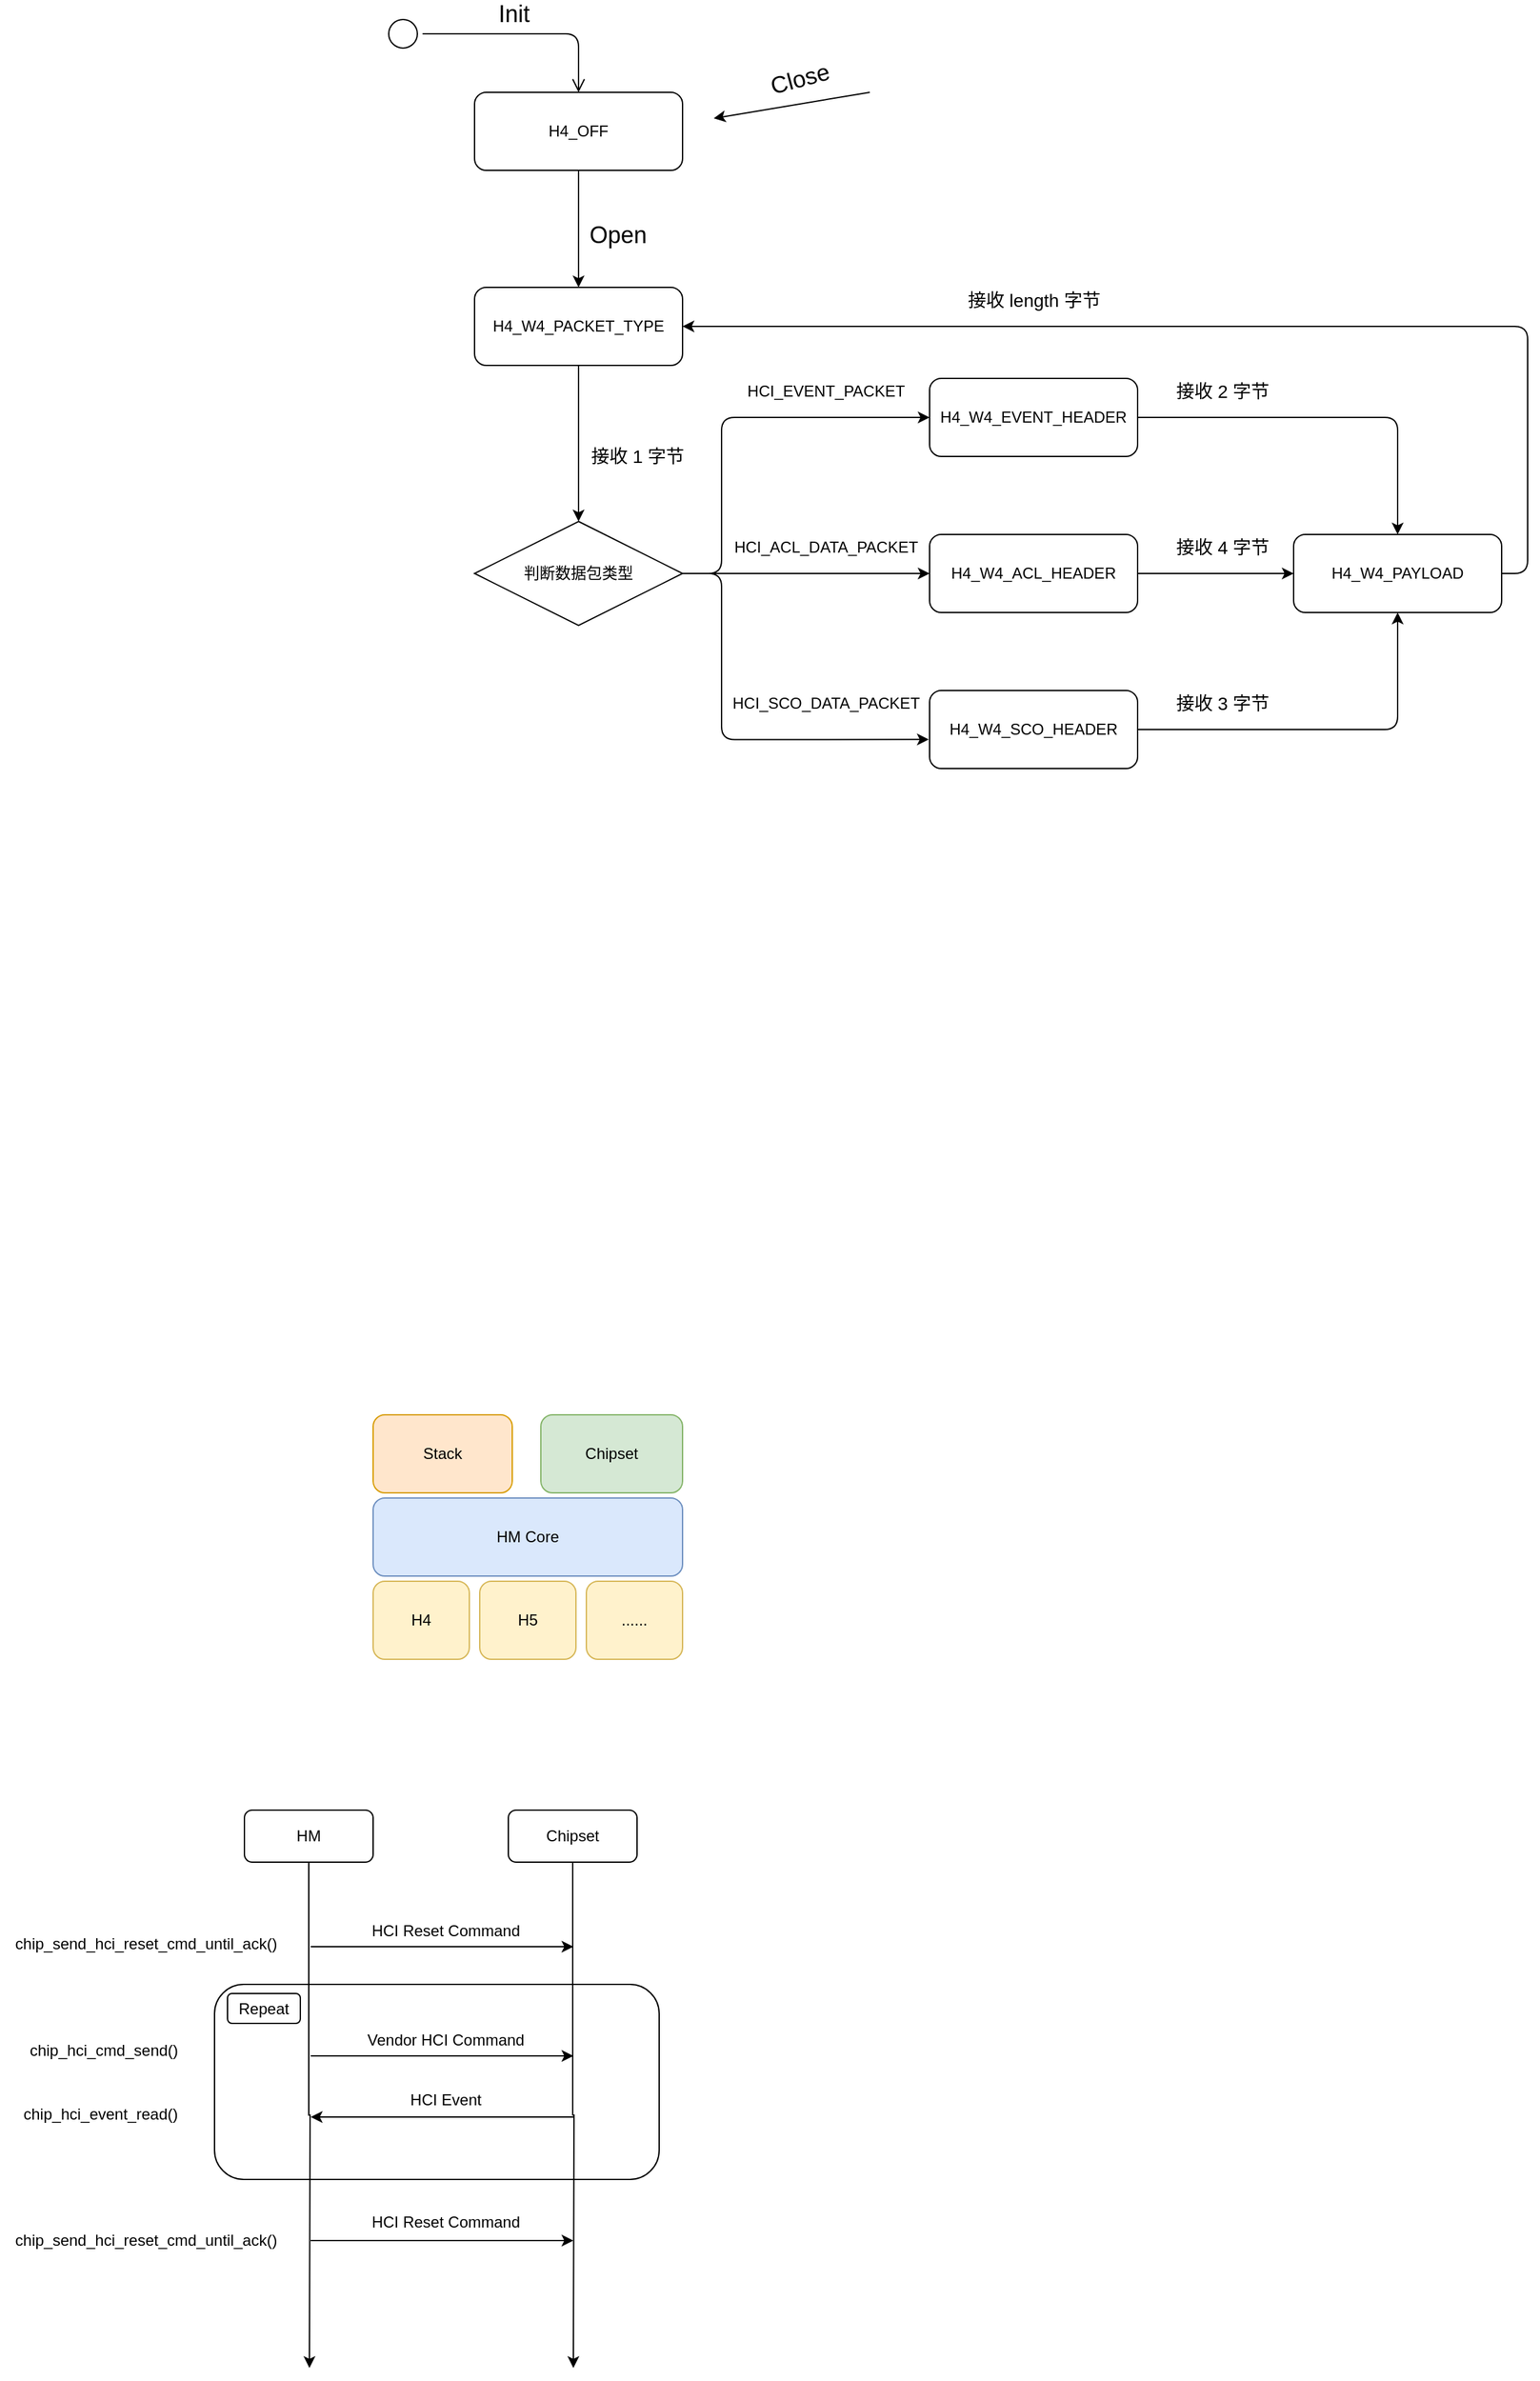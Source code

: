<mxfile version="14.6.13" type="device"><diagram id="OX3qF4b7-DV_tSs7c5-U" name="第 1 页"><mxGraphModel dx="1173" dy="579" grid="0" gridSize="10" guides="1" tooltips="1" connect="1" arrows="1" fold="1" page="0" pageScale="1" pageWidth="827" pageHeight="1169" math="0" shadow="0"><root><mxCell id="0"/><mxCell id="1" parent="0"/><mxCell id="2e6KS7mrgZ58VJkv8WNe-31" value="" style="rounded=1;whiteSpace=wrap;html=1;glass=0;" vertex="1" parent="1"><mxGeometry x="-90" y="1585" width="342" height="150" as="geometry"/></mxCell><mxCell id="81nLDbtCDARMuS4Fb-rs-5" style="edgeStyle=orthogonalEdgeStyle;curved=0;rounded=1;sketch=0;orthogonalLoop=1;jettySize=auto;html=1;exitX=0.5;exitY=1;exitDx=0;exitDy=0;entryX=0.5;entryY=0;entryDx=0;entryDy=0;" parent="1" source="61LN22zs7nyO8phygKXr-1" target="81nLDbtCDARMuS4Fb-rs-4" edge="1"><mxGeometry relative="1" as="geometry"/></mxCell><mxCell id="61LN22zs7nyO8phygKXr-1" value="H4_W4_PACKET_TYPE" style="rounded=1;whiteSpace=wrap;html=1;" parent="1" vertex="1"><mxGeometry x="110" y="280" width="160" height="60" as="geometry"/></mxCell><mxCell id="81nLDbtCDARMuS4Fb-rs-12" style="edgeStyle=orthogonalEdgeStyle;curved=0;rounded=1;sketch=0;orthogonalLoop=1;jettySize=auto;html=1;entryX=0.5;entryY=0;entryDx=0;entryDy=0;" parent="1" source="61LN22zs7nyO8phygKXr-2" target="61LN22zs7nyO8phygKXr-6" edge="1"><mxGeometry relative="1" as="geometry"/></mxCell><mxCell id="61LN22zs7nyO8phygKXr-2" value="H4_W4_EVENT_HEADER" style="rounded=1;whiteSpace=wrap;html=1;" parent="1" vertex="1"><mxGeometry x="460" y="350" width="160" height="60" as="geometry"/></mxCell><mxCell id="81nLDbtCDARMuS4Fb-rs-13" style="edgeStyle=orthogonalEdgeStyle;curved=0;rounded=1;sketch=0;orthogonalLoop=1;jettySize=auto;html=1;entryX=0;entryY=0.5;entryDx=0;entryDy=0;" parent="1" source="61LN22zs7nyO8phygKXr-3" target="61LN22zs7nyO8phygKXr-6" edge="1"><mxGeometry relative="1" as="geometry"/></mxCell><mxCell id="61LN22zs7nyO8phygKXr-3" value="H4_W4_ACL_HEADER" style="rounded=1;whiteSpace=wrap;html=1;" parent="1" vertex="1"><mxGeometry x="460" y="470" width="160" height="60" as="geometry"/></mxCell><mxCell id="81nLDbtCDARMuS4Fb-rs-14" style="edgeStyle=orthogonalEdgeStyle;curved=0;rounded=1;sketch=0;orthogonalLoop=1;jettySize=auto;html=1;exitX=1;exitY=0.5;exitDx=0;exitDy=0;entryX=0.5;entryY=1;entryDx=0;entryDy=0;" parent="1" source="61LN22zs7nyO8phygKXr-4" target="61LN22zs7nyO8phygKXr-6" edge="1"><mxGeometry relative="1" as="geometry"/></mxCell><mxCell id="61LN22zs7nyO8phygKXr-4" value="H4_W4_SCO_HEADER" style="rounded=1;whiteSpace=wrap;html=1;" parent="1" vertex="1"><mxGeometry x="460" y="590" width="160" height="60" as="geometry"/></mxCell><mxCell id="81nLDbtCDARMuS4Fb-rs-21" style="edgeStyle=orthogonalEdgeStyle;curved=0;rounded=1;sketch=0;orthogonalLoop=1;jettySize=auto;html=1;exitX=1;exitY=0.5;exitDx=0;exitDy=0;entryX=1;entryY=0.5;entryDx=0;entryDy=0;" parent="1" source="61LN22zs7nyO8phygKXr-6" target="61LN22zs7nyO8phygKXr-1" edge="1"><mxGeometry relative="1" as="geometry"/></mxCell><mxCell id="61LN22zs7nyO8phygKXr-6" value="H4_W4_PAYLOAD" style="rounded=1;whiteSpace=wrap;html=1;" parent="1" vertex="1"><mxGeometry x="740" y="470" width="160" height="60" as="geometry"/></mxCell><mxCell id="61LN22zs7nyO8phygKXr-15" style="edgeStyle=orthogonalEdgeStyle;curved=0;rounded=1;sketch=0;orthogonalLoop=1;jettySize=auto;html=1;entryX=0.5;entryY=0;entryDx=0;entryDy=0;" parent="1" source="61LN22zs7nyO8phygKXr-8" target="61LN22zs7nyO8phygKXr-1" edge="1"><mxGeometry relative="1" as="geometry"/></mxCell><mxCell id="61LN22zs7nyO8phygKXr-8" value="H4_OFF" style="rounded=1;whiteSpace=wrap;html=1;" parent="1" vertex="1"><mxGeometry x="110" y="130" width="160" height="60" as="geometry"/></mxCell><mxCell id="61LN22zs7nyO8phygKXr-10" value="" style="ellipse;html=1;shape=startState;rounded=0;sketch=0;" parent="1" vertex="1"><mxGeometry x="40" y="70" width="30" height="30" as="geometry"/></mxCell><mxCell id="61LN22zs7nyO8phygKXr-11" value="" style="edgeStyle=orthogonalEdgeStyle;html=1;verticalAlign=bottom;endArrow=open;endSize=8;entryX=0.5;entryY=0;entryDx=0;entryDy=0;" parent="1" source="61LN22zs7nyO8phygKXr-10" target="61LN22zs7nyO8phygKXr-8" edge="1"><mxGeometry relative="1" as="geometry"><mxPoint x="180" y="130" as="targetPoint"/></mxGeometry></mxCell><mxCell id="61LN22zs7nyO8phygKXr-12" value="&lt;font style=&quot;font-size: 18px&quot;&gt;Init&lt;/font&gt;" style="edgeLabel;html=1;align=center;verticalAlign=middle;resizable=0;points=[];" parent="61LN22zs7nyO8phygKXr-11" vertex="1" connectable="0"><mxGeometry x="0.031" relative="1" as="geometry"><mxPoint x="-15" y="-15" as="offset"/></mxGeometry></mxCell><mxCell id="61LN22zs7nyO8phygKXr-16" value="&lt;font style=&quot;font-size: 18px&quot;&gt;Open&lt;/font&gt;" style="text;html=1;align=center;verticalAlign=middle;resizable=0;points=[];autosize=1;strokeColor=none;" parent="1" vertex="1"><mxGeometry x="190" y="230" width="60" height="20" as="geometry"/></mxCell><mxCell id="61LN22zs7nyO8phygKXr-21" value="&lt;font style=&quot;font-size: 12px&quot;&gt;HCI_EVENT_PACKET&lt;/font&gt;" style="text;html=1;align=center;verticalAlign=middle;resizable=0;points=[];autosize=1;strokeColor=none;" parent="1" vertex="1"><mxGeometry x="310" y="350" width="140" height="20" as="geometry"/></mxCell><mxCell id="61LN22zs7nyO8phygKXr-22" value="&lt;font style=&quot;font-size: 12px&quot;&gt;HCI_ACL_DATA_PACKET&lt;/font&gt;" style="text;html=1;align=center;verticalAlign=middle;resizable=0;points=[];autosize=1;strokeColor=none;" parent="1" vertex="1"><mxGeometry x="300" y="470" width="160" height="20" as="geometry"/></mxCell><mxCell id="81nLDbtCDARMuS4Fb-rs-9" style="edgeStyle=orthogonalEdgeStyle;curved=0;rounded=1;sketch=0;orthogonalLoop=1;jettySize=auto;html=1;entryX=0;entryY=0.5;entryDx=0;entryDy=0;" parent="1" source="81nLDbtCDARMuS4Fb-rs-4" target="61LN22zs7nyO8phygKXr-3" edge="1"><mxGeometry relative="1" as="geometry"/></mxCell><mxCell id="81nLDbtCDARMuS4Fb-rs-19" style="edgeStyle=orthogonalEdgeStyle;curved=0;rounded=1;sketch=0;orthogonalLoop=1;jettySize=auto;html=1;exitX=1;exitY=0.5;exitDx=0;exitDy=0;entryX=0;entryY=0.5;entryDx=0;entryDy=0;" parent="1" source="81nLDbtCDARMuS4Fb-rs-4" target="61LN22zs7nyO8phygKXr-2" edge="1"><mxGeometry relative="1" as="geometry"><Array as="points"><mxPoint x="300" y="500"/><mxPoint x="300" y="380"/></Array></mxGeometry></mxCell><mxCell id="81nLDbtCDARMuS4Fb-rs-20" style="edgeStyle=orthogonalEdgeStyle;curved=0;rounded=1;sketch=0;orthogonalLoop=1;jettySize=auto;html=1;exitX=1;exitY=0.5;exitDx=0;exitDy=0;entryX=-0.004;entryY=0.628;entryDx=0;entryDy=0;entryPerimeter=0;" parent="1" source="81nLDbtCDARMuS4Fb-rs-4" target="61LN22zs7nyO8phygKXr-4" edge="1"><mxGeometry relative="1" as="geometry"><Array as="points"><mxPoint x="300" y="500"/><mxPoint x="300" y="628"/></Array></mxGeometry></mxCell><mxCell id="81nLDbtCDARMuS4Fb-rs-4" value="判断数据包类型" style="rhombus;whiteSpace=wrap;html=1;rounded=0;sketch=0;" parent="1" vertex="1"><mxGeometry x="110" y="460" width="160" height="80" as="geometry"/></mxCell><mxCell id="81nLDbtCDARMuS4Fb-rs-6" value="&lt;font style=&quot;font-size: 14px&quot;&gt;接收 1 字节&lt;/font&gt;" style="text;html=1;align=center;verticalAlign=middle;resizable=0;points=[];autosize=1;strokeColor=none;" parent="1" vertex="1"><mxGeometry x="190" y="400" width="90" height="20" as="geometry"/></mxCell><mxCell id="81nLDbtCDARMuS4Fb-rs-7" value="&lt;font style=&quot;font-size: 12px&quot;&gt;HCI_SCO_DATA_PACKET&lt;/font&gt;" style="text;html=1;align=center;verticalAlign=middle;resizable=0;points=[];autosize=1;strokeColor=none;" parent="1" vertex="1"><mxGeometry x="300" y="590" width="160" height="20" as="geometry"/></mxCell><mxCell id="81nLDbtCDARMuS4Fb-rs-15" value="&lt;font style=&quot;font-size: 14px&quot;&gt;接收 2 字节&lt;/font&gt;" style="text;html=1;align=center;verticalAlign=middle;resizable=0;points=[];autosize=1;strokeColor=none;" parent="1" vertex="1"><mxGeometry x="640" y="350" width="90" height="20" as="geometry"/></mxCell><mxCell id="81nLDbtCDARMuS4Fb-rs-16" value="&lt;font style=&quot;font-size: 14px&quot;&gt;接收 4 字节&lt;/font&gt;" style="text;html=1;align=center;verticalAlign=middle;resizable=0;points=[];autosize=1;strokeColor=none;" parent="1" vertex="1"><mxGeometry x="640" y="470" width="90" height="20" as="geometry"/></mxCell><mxCell id="81nLDbtCDARMuS4Fb-rs-17" value="&lt;font style=&quot;font-size: 14px&quot;&gt;接收 3 字节&lt;/font&gt;" style="text;html=1;align=center;verticalAlign=middle;resizable=0;points=[];autosize=1;strokeColor=none;" parent="1" vertex="1"><mxGeometry x="640" y="590" width="90" height="20" as="geometry"/></mxCell><mxCell id="81nLDbtCDARMuS4Fb-rs-22" value="&lt;font style=&quot;font-size: 14px&quot;&gt;接收 length 字节&lt;/font&gt;" style="text;html=1;align=center;verticalAlign=middle;resizable=0;points=[];autosize=1;strokeColor=none;" parent="1" vertex="1"><mxGeometry x="480" y="280" width="120" height="20" as="geometry"/></mxCell><mxCell id="81nLDbtCDARMuS4Fb-rs-23" value="" style="endArrow=classic;html=1;" parent="1" edge="1"><mxGeometry width="50" height="50" relative="1" as="geometry"><mxPoint x="414" y="130" as="sourcePoint"/><mxPoint x="294" y="150" as="targetPoint"/></mxGeometry></mxCell><mxCell id="81nLDbtCDARMuS4Fb-rs-25" value="&lt;font style=&quot;font-size: 18px&quot;&gt;Close&lt;/font&gt;" style="text;html=1;align=center;verticalAlign=middle;resizable=0;points=[];autosize=1;strokeColor=none;rotation=-15;" parent="1" vertex="1"><mxGeometry x="330" y="110" width="60" height="20" as="geometry"/></mxCell><mxCell id="2e6KS7mrgZ58VJkv8WNe-1" value="HM Core" style="rounded=1;whiteSpace=wrap;html=1;fillColor=#dae8fc;strokeColor=#6c8ebf;" vertex="1" parent="1"><mxGeometry x="32" y="1211" width="238" height="60" as="geometry"/></mxCell><mxCell id="2e6KS7mrgZ58VJkv8WNe-2" value="Stack" style="rounded=1;whiteSpace=wrap;html=1;fillColor=#ffe6cc;strokeColor=#d79b00;" vertex="1" parent="1"><mxGeometry x="32" y="1147" width="107" height="60" as="geometry"/></mxCell><mxCell id="2e6KS7mrgZ58VJkv8WNe-3" value="Chipset" style="rounded=1;whiteSpace=wrap;html=1;fillColor=#d5e8d4;strokeColor=#82b366;" vertex="1" parent="1"><mxGeometry x="161" y="1147" width="109" height="60" as="geometry"/></mxCell><mxCell id="2e6KS7mrgZ58VJkv8WNe-4" value="H4" style="rounded=1;whiteSpace=wrap;html=1;fillColor=#fff2cc;strokeColor=#d6b656;" vertex="1" parent="1"><mxGeometry x="32" y="1275" width="74" height="60" as="geometry"/></mxCell><mxCell id="2e6KS7mrgZ58VJkv8WNe-5" value="H5" style="rounded=1;whiteSpace=wrap;html=1;fillColor=#fff2cc;strokeColor=#d6b656;" vertex="1" parent="1"><mxGeometry x="114" y="1275" width="74" height="60" as="geometry"/></mxCell><mxCell id="2e6KS7mrgZ58VJkv8WNe-6" value="......" style="rounded=1;whiteSpace=wrap;html=1;fillColor=#fff2cc;strokeColor=#d6b656;" vertex="1" parent="1"><mxGeometry x="196" y="1275" width="74" height="60" as="geometry"/></mxCell><mxCell id="2e6KS7mrgZ58VJkv8WNe-17" style="edgeStyle=orthogonalEdgeStyle;rounded=0;orthogonalLoop=1;jettySize=auto;html=1;exitX=0.5;exitY=1;exitDx=0;exitDy=0;" edge="1" parent="1" source="2e6KS7mrgZ58VJkv8WNe-15"><mxGeometry relative="1" as="geometry"><mxPoint x="-17" y="1880" as="targetPoint"/></mxGeometry></mxCell><mxCell id="2e6KS7mrgZ58VJkv8WNe-19" style="edgeStyle=orthogonalEdgeStyle;rounded=0;orthogonalLoop=1;jettySize=auto;html=1;" edge="1" parent="1"><mxGeometry relative="1" as="geometry"><mxPoint x="-16" y="1556" as="sourcePoint"/><mxPoint x="186" y="1556" as="targetPoint"/><Array as="points"><mxPoint x="32" y="1556"/><mxPoint x="186" y="1556"/></Array></mxGeometry></mxCell><mxCell id="2e6KS7mrgZ58VJkv8WNe-15" value="HM" style="rounded=1;whiteSpace=wrap;html=1;" vertex="1" parent="1"><mxGeometry x="-67" y="1451" width="99" height="40" as="geometry"/></mxCell><mxCell id="2e6KS7mrgZ58VJkv8WNe-18" style="edgeStyle=orthogonalEdgeStyle;rounded=0;orthogonalLoop=1;jettySize=auto;html=1;exitX=0.5;exitY=1;exitDx=0;exitDy=0;" edge="1" parent="1" source="2e6KS7mrgZ58VJkv8WNe-16"><mxGeometry relative="1" as="geometry"><mxPoint x="186" y="1880" as="targetPoint"/></mxGeometry></mxCell><mxCell id="2e6KS7mrgZ58VJkv8WNe-16" value="Chipset" style="rounded=1;whiteSpace=wrap;html=1;" vertex="1" parent="1"><mxGeometry x="136" y="1451" width="99" height="40" as="geometry"/></mxCell><mxCell id="2e6KS7mrgZ58VJkv8WNe-20" style="edgeStyle=orthogonalEdgeStyle;rounded=0;orthogonalLoop=1;jettySize=auto;html=1;startArrow=classic;startFill=1;endArrow=none;endFill=0;" edge="1" parent="1"><mxGeometry relative="1" as="geometry"><mxPoint x="-16" y="1687" as="sourcePoint"/><mxPoint x="186" y="1687" as="targetPoint"/><Array as="points"><mxPoint x="32" y="1687"/><mxPoint x="186" y="1687"/></Array></mxGeometry></mxCell><mxCell id="2e6KS7mrgZ58VJkv8WNe-21" style="edgeStyle=orthogonalEdgeStyle;rounded=0;orthogonalLoop=1;jettySize=auto;html=1;" edge="1" parent="1"><mxGeometry relative="1" as="geometry"><mxPoint x="-16" y="1640" as="sourcePoint"/><mxPoint x="186" y="1640" as="targetPoint"/><Array as="points"><mxPoint x="32" y="1640"/><mxPoint x="186" y="1640"/></Array></mxGeometry></mxCell><mxCell id="2e6KS7mrgZ58VJkv8WNe-22" style="edgeStyle=orthogonalEdgeStyle;rounded=0;orthogonalLoop=1;jettySize=auto;html=1;" edge="1" parent="1"><mxGeometry relative="1" as="geometry"><mxPoint x="-16" y="1782" as="sourcePoint"/><mxPoint x="186" y="1782" as="targetPoint"/><Array as="points"><mxPoint x="32" y="1782"/><mxPoint x="186" y="1782"/></Array></mxGeometry></mxCell><mxCell id="2e6KS7mrgZ58VJkv8WNe-23" value="HCI Reset Command" style="text;html=1;strokeColor=none;fillColor=none;align=center;verticalAlign=middle;whiteSpace=wrap;rounded=0;" vertex="1" parent="1"><mxGeometry x="7" y="1534" width="162" height="20" as="geometry"/></mxCell><mxCell id="2e6KS7mrgZ58VJkv8WNe-24" value="Vendor HCI Command" style="text;html=1;strokeColor=none;fillColor=none;align=center;verticalAlign=middle;whiteSpace=wrap;rounded=0;" vertex="1" parent="1"><mxGeometry x="7" y="1618" width="162" height="20" as="geometry"/></mxCell><mxCell id="2e6KS7mrgZ58VJkv8WNe-25" value="HCI Event" style="text;html=1;strokeColor=none;fillColor=none;align=center;verticalAlign=middle;whiteSpace=wrap;rounded=0;" vertex="1" parent="1"><mxGeometry x="7" y="1664" width="162" height="20" as="geometry"/></mxCell><mxCell id="2e6KS7mrgZ58VJkv8WNe-26" value="HCI Reset Command" style="text;html=1;strokeColor=none;fillColor=none;align=center;verticalAlign=middle;whiteSpace=wrap;rounded=0;" vertex="1" parent="1"><mxGeometry x="7" y="1758" width="162" height="20" as="geometry"/></mxCell><mxCell id="2e6KS7mrgZ58VJkv8WNe-27" value="chip_send_hci_reset_cmd_until_ack()" style="text;html=1;strokeColor=none;fillColor=none;align=center;verticalAlign=middle;whiteSpace=wrap;rounded=0;" vertex="1" parent="1"><mxGeometry x="-251" y="1544" width="217" height="20" as="geometry"/></mxCell><mxCell id="2e6KS7mrgZ58VJkv8WNe-28" value="chip_send_hci_reset_cmd_until_ack()" style="text;html=1;strokeColor=none;fillColor=none;align=center;verticalAlign=middle;whiteSpace=wrap;rounded=0;" vertex="1" parent="1"><mxGeometry x="-251" y="1772" width="217" height="20" as="geometry"/></mxCell><mxCell id="2e6KS7mrgZ58VJkv8WNe-29" value="chip_hci_cmd_send()" style="text;html=1;strokeColor=none;fillColor=none;align=center;verticalAlign=middle;whiteSpace=wrap;rounded=0;" vertex="1" parent="1"><mxGeometry x="-255" y="1626" width="160" height="20" as="geometry"/></mxCell><mxCell id="2e6KS7mrgZ58VJkv8WNe-30" value="chip_hci_event_read()" style="text;html=1;strokeColor=none;fillColor=none;align=center;verticalAlign=middle;whiteSpace=wrap;rounded=0;" vertex="1" parent="1"><mxGeometry x="-254" y="1675" width="153" height="20" as="geometry"/></mxCell><mxCell id="2e6KS7mrgZ58VJkv8WNe-34" value="Repeat" style="rounded=1;whiteSpace=wrap;html=1;" vertex="1" parent="1"><mxGeometry x="-80" y="1592" width="56" height="23" as="geometry"/></mxCell></root></mxGraphModel></diagram></mxfile>
